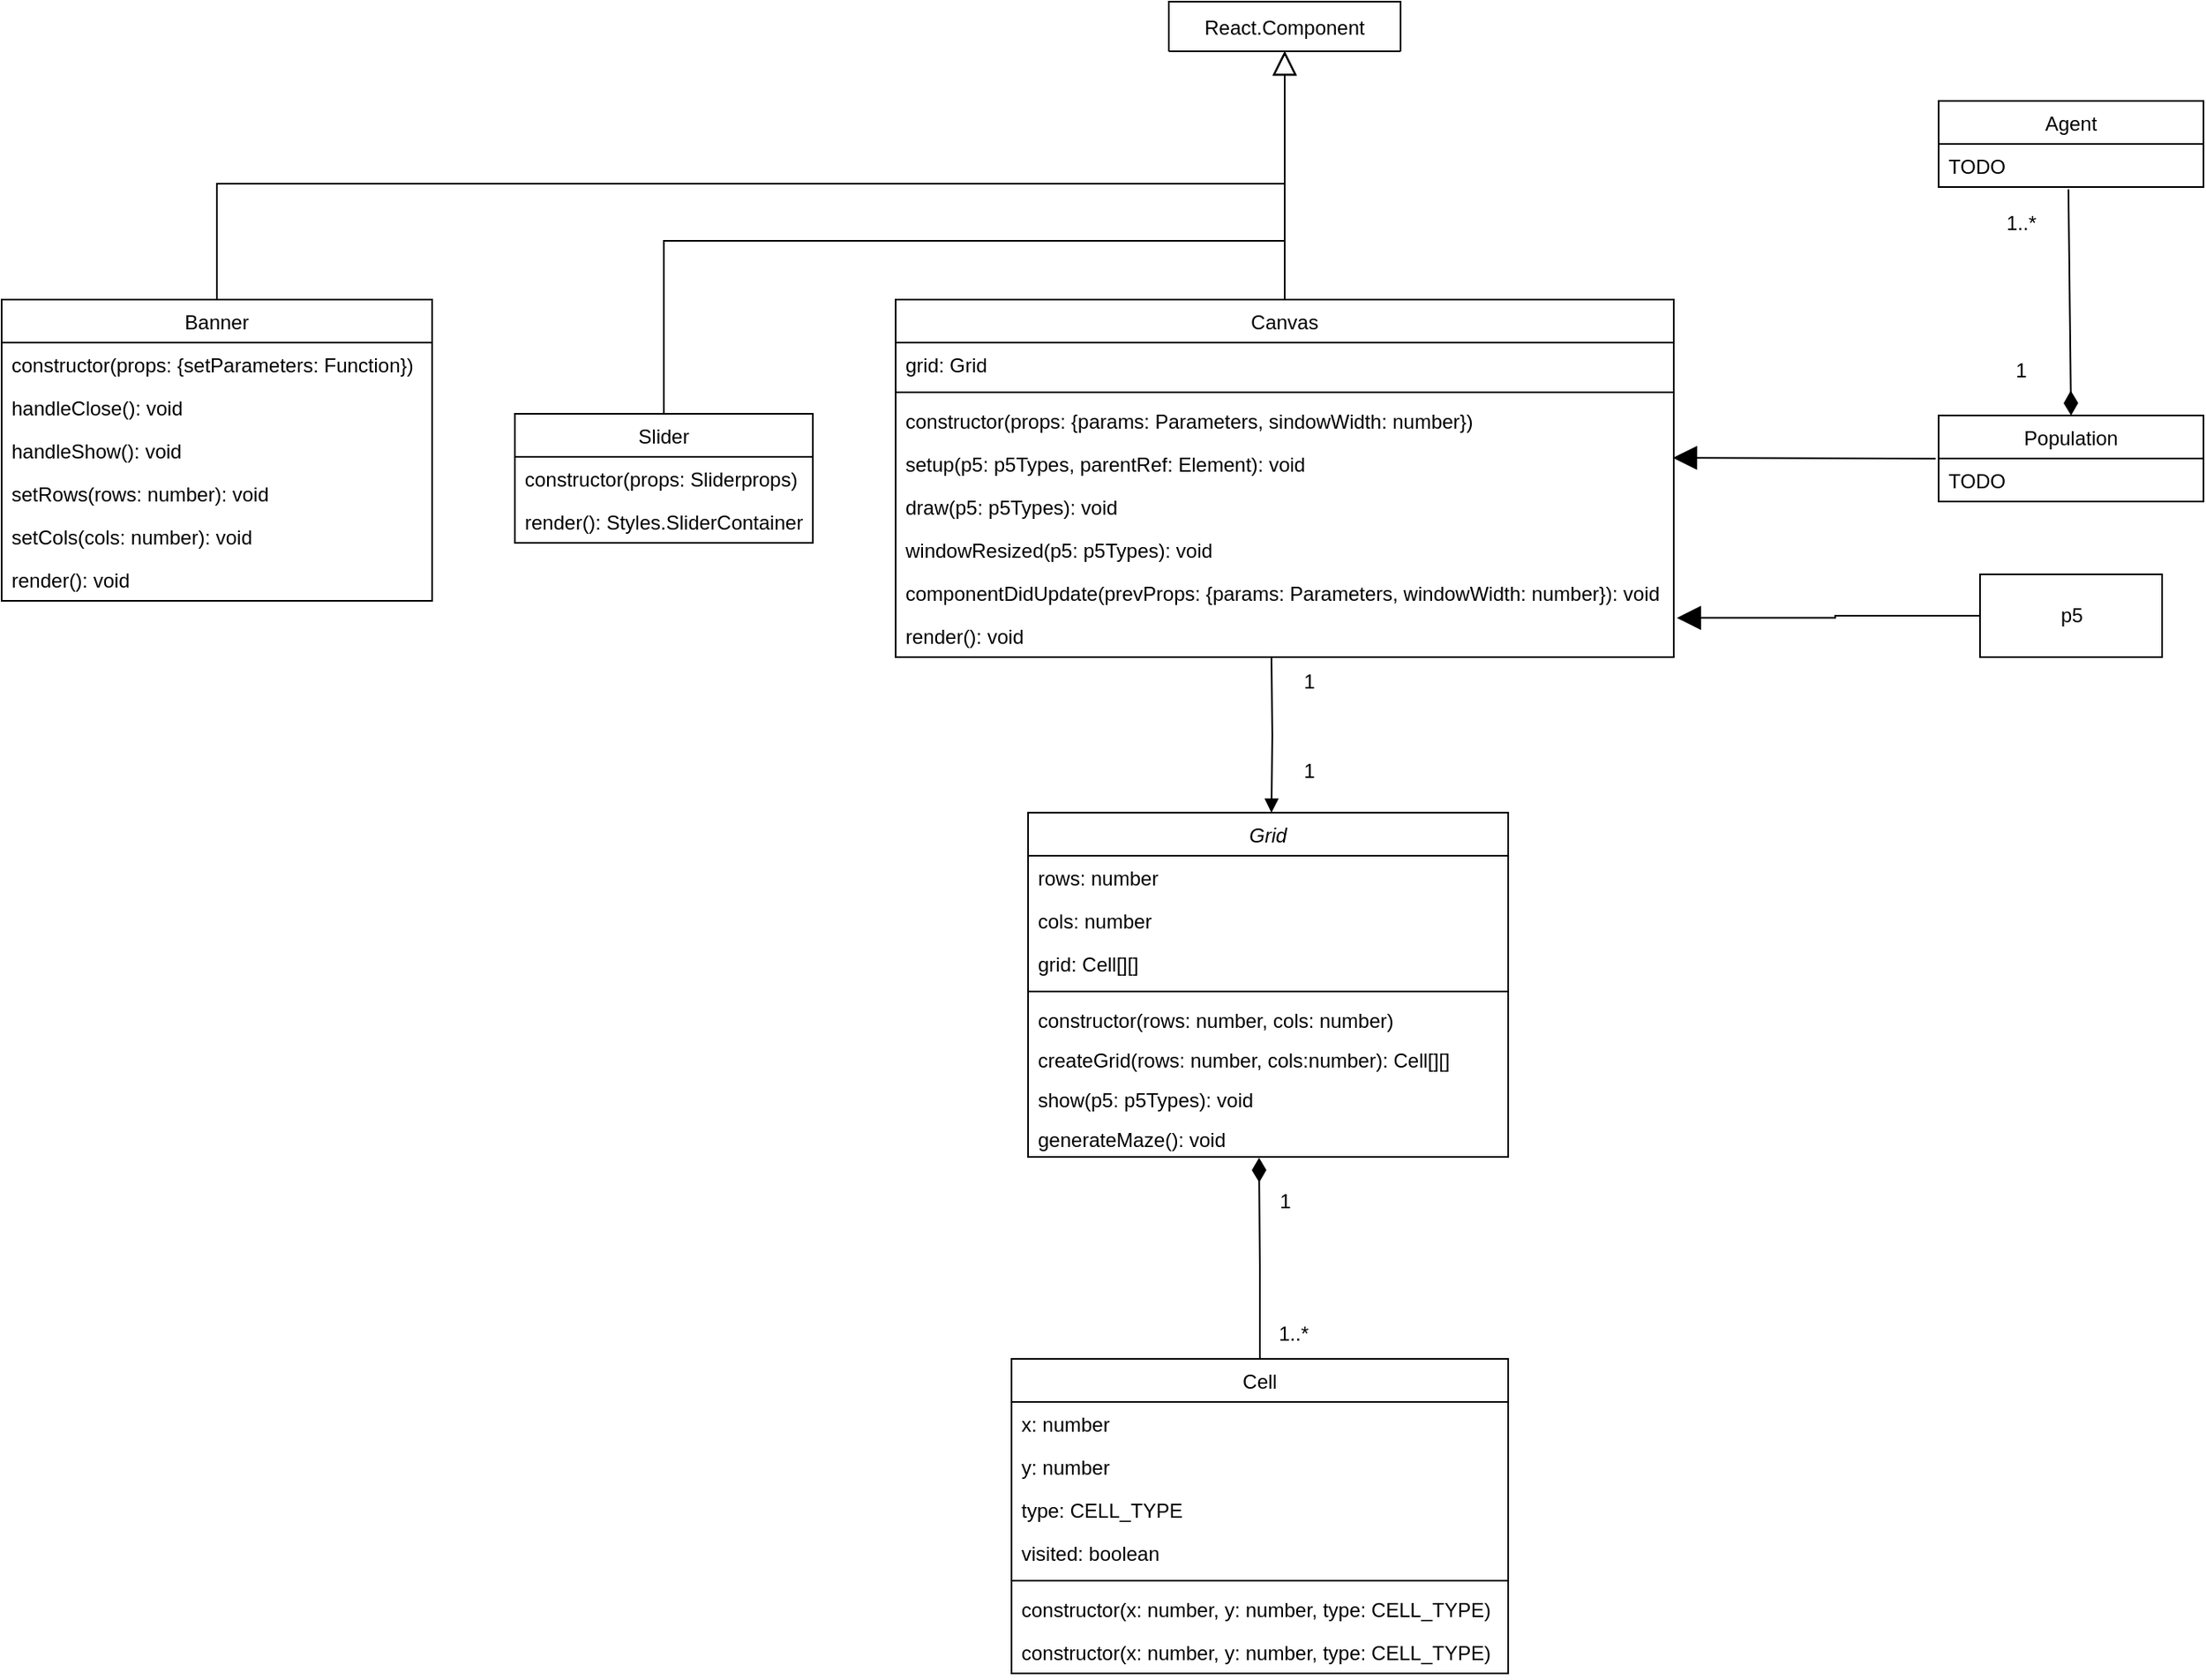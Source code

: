<mxfile version="20.5.1" type="device"><diagram id="C5RBs43oDa-KdzZeNtuy" name="Page-1"><mxGraphModel dx="1892" dy="894" grid="1" gridSize="10" guides="1" tooltips="1" connect="1" arrows="1" fold="1" page="1" pageScale="1" pageWidth="827" pageHeight="1169" math="0" shadow="0"><root><mxCell id="WIyWlLk6GJQsqaUBKTNV-0"/><mxCell id="WIyWlLk6GJQsqaUBKTNV-1" parent="WIyWlLk6GJQsqaUBKTNV-0"/><mxCell id="zkfFHV4jXpPFQw0GAbJ--0" value="Grid" style="swimlane;fontStyle=2;align=center;verticalAlign=top;childLayout=stackLayout;horizontal=1;startSize=26;horizontalStack=0;resizeParent=1;resizeLast=0;collapsible=1;marginBottom=0;rounded=0;shadow=0;strokeWidth=1;" parent="WIyWlLk6GJQsqaUBKTNV-1" vertex="1"><mxGeometry x="790" y="600" width="290" height="208" as="geometry"><mxRectangle x="230" y="140" width="160" height="26" as="alternateBounds"/></mxGeometry></mxCell><mxCell id="zkfFHV4jXpPFQw0GAbJ--2" value="rows: number" style="text;align=left;verticalAlign=top;spacingLeft=4;spacingRight=4;overflow=hidden;rotatable=0;points=[[0,0.5],[1,0.5]];portConstraint=eastwest;rounded=0;shadow=0;html=0;" parent="zkfFHV4jXpPFQw0GAbJ--0" vertex="1"><mxGeometry y="26" width="290" height="26" as="geometry"/></mxCell><mxCell id="zkfFHV4jXpPFQw0GAbJ--3" value="cols: number" style="text;align=left;verticalAlign=top;spacingLeft=4;spacingRight=4;overflow=hidden;rotatable=0;points=[[0,0.5],[1,0.5]];portConstraint=eastwest;rounded=0;shadow=0;html=0;" parent="zkfFHV4jXpPFQw0GAbJ--0" vertex="1"><mxGeometry y="52" width="290" height="26" as="geometry"/></mxCell><mxCell id="DsyBet8y7qv6SkmQqFS7-11" value="grid: Cell[][]" style="text;align=left;verticalAlign=top;spacingLeft=4;spacingRight=4;overflow=hidden;rotatable=0;points=[[0,0.5],[1,0.5]];portConstraint=eastwest;rounded=0;shadow=0;html=0;" parent="zkfFHV4jXpPFQw0GAbJ--0" vertex="1"><mxGeometry y="78" width="290" height="26" as="geometry"/></mxCell><mxCell id="zkfFHV4jXpPFQw0GAbJ--4" value="" style="line;html=1;strokeWidth=1;align=left;verticalAlign=middle;spacingTop=-1;spacingLeft=3;spacingRight=3;rotatable=0;labelPosition=right;points=[];portConstraint=eastwest;" parent="zkfFHV4jXpPFQw0GAbJ--0" vertex="1"><mxGeometry y="104" width="290" height="8" as="geometry"/></mxCell><mxCell id="zkfFHV4jXpPFQw0GAbJ--5" value="constructor(rows: number, cols: number)" style="text;align=left;verticalAlign=top;spacingLeft=4;spacingRight=4;overflow=hidden;rotatable=0;points=[[0,0.5],[1,0.5]];portConstraint=eastwest;" parent="zkfFHV4jXpPFQw0GAbJ--0" vertex="1"><mxGeometry y="112" width="290" height="24" as="geometry"/></mxCell><mxCell id="DsyBet8y7qv6SkmQqFS7-12" value="createGrid(rows: number, cols:number): Cell[][]" style="text;align=left;verticalAlign=top;spacingLeft=4;spacingRight=4;overflow=hidden;rotatable=0;points=[[0,0.5],[1,0.5]];portConstraint=eastwest;" parent="zkfFHV4jXpPFQw0GAbJ--0" vertex="1"><mxGeometry y="136" width="290" height="24" as="geometry"/></mxCell><mxCell id="DsyBet8y7qv6SkmQqFS7-13" value="show(p5: p5Types): void" style="text;align=left;verticalAlign=top;spacingLeft=4;spacingRight=4;overflow=hidden;rotatable=0;points=[[0,0.5],[1,0.5]];portConstraint=eastwest;" parent="zkfFHV4jXpPFQw0GAbJ--0" vertex="1"><mxGeometry y="160" width="290" height="24" as="geometry"/></mxCell><mxCell id="DsyBet8y7qv6SkmQqFS7-14" value="generateMaze(): void" style="text;align=left;verticalAlign=top;spacingLeft=4;spacingRight=4;overflow=hidden;rotatable=0;points=[[0,0.5],[1,0.5]];portConstraint=eastwest;" parent="zkfFHV4jXpPFQw0GAbJ--0" vertex="1"><mxGeometry y="184" width="290" height="24" as="geometry"/></mxCell><mxCell id="zl1azbCgxoWcTEaCsg8d-3" style="edgeStyle=orthogonalEdgeStyle;rounded=0;orthogonalLoop=1;jettySize=auto;html=1;exitX=0.5;exitY=0;exitDx=0;exitDy=0;entryX=0.5;entryY=1;entryDx=0;entryDy=0;startArrow=none;startFill=0;endArrow=block;endFill=0;endSize=12;" parent="WIyWlLk6GJQsqaUBKTNV-1" source="zkfFHV4jXpPFQw0GAbJ--6" target="DsyBet8y7qv6SkmQqFS7-42" edge="1"><mxGeometry relative="1" as="geometry"/></mxCell><mxCell id="zkfFHV4jXpPFQw0GAbJ--6" value="Banner" style="swimlane;fontStyle=0;align=center;verticalAlign=top;childLayout=stackLayout;horizontal=1;startSize=26;horizontalStack=0;resizeParent=1;resizeLast=0;collapsible=1;marginBottom=0;rounded=0;shadow=0;strokeWidth=1;" parent="WIyWlLk6GJQsqaUBKTNV-1" vertex="1"><mxGeometry x="170" y="290" width="260" height="182" as="geometry"><mxRectangle x="130" y="380" width="160" height="26" as="alternateBounds"/></mxGeometry></mxCell><mxCell id="zkfFHV4jXpPFQw0GAbJ--8" value="constructor(props: {setParameters: Function})" style="text;align=left;verticalAlign=top;spacingLeft=4;spacingRight=4;overflow=hidden;rotatable=0;points=[[0,0.5],[1,0.5]];portConstraint=eastwest;rounded=0;shadow=0;html=0;" parent="zkfFHV4jXpPFQw0GAbJ--6" vertex="1"><mxGeometry y="26" width="260" height="26" as="geometry"/></mxCell><mxCell id="zkfFHV4jXpPFQw0GAbJ--10" value="handleClose(): void" style="text;align=left;verticalAlign=top;spacingLeft=4;spacingRight=4;overflow=hidden;rotatable=0;points=[[0,0.5],[1,0.5]];portConstraint=eastwest;fontStyle=0" parent="zkfFHV4jXpPFQw0GAbJ--6" vertex="1"><mxGeometry y="52" width="260" height="26" as="geometry"/></mxCell><mxCell id="zkfFHV4jXpPFQw0GAbJ--11" value="handleShow(): void" style="text;align=left;verticalAlign=top;spacingLeft=4;spacingRight=4;overflow=hidden;rotatable=0;points=[[0,0.5],[1,0.5]];portConstraint=eastwest;" parent="zkfFHV4jXpPFQw0GAbJ--6" vertex="1"><mxGeometry y="78" width="260" height="26" as="geometry"/></mxCell><mxCell id="DsyBet8y7qv6SkmQqFS7-31" value="setRows(rows: number): void" style="text;align=left;verticalAlign=top;spacingLeft=4;spacingRight=4;overflow=hidden;rotatable=0;points=[[0,0.5],[1,0.5]];portConstraint=eastwest;" parent="zkfFHV4jXpPFQw0GAbJ--6" vertex="1"><mxGeometry y="104" width="260" height="26" as="geometry"/></mxCell><mxCell id="DsyBet8y7qv6SkmQqFS7-32" value="setCols(cols: number): void" style="text;align=left;verticalAlign=top;spacingLeft=4;spacingRight=4;overflow=hidden;rotatable=0;points=[[0,0.5],[1,0.5]];portConstraint=eastwest;" parent="zkfFHV4jXpPFQw0GAbJ--6" vertex="1"><mxGeometry y="130" width="260" height="26" as="geometry"/></mxCell><mxCell id="DsyBet8y7qv6SkmQqFS7-33" value="render(): void" style="text;align=left;verticalAlign=top;spacingLeft=4;spacingRight=4;overflow=hidden;rotatable=0;points=[[0,0.5],[1,0.5]];portConstraint=eastwest;" parent="zkfFHV4jXpPFQw0GAbJ--6" vertex="1"><mxGeometry y="156" width="260" height="26" as="geometry"/></mxCell><mxCell id="zl1azbCgxoWcTEaCsg8d-5" style="edgeStyle=orthogonalEdgeStyle;rounded=0;orthogonalLoop=1;jettySize=auto;html=1;exitX=0.5;exitY=0;exitDx=0;exitDy=0;entryX=0.481;entryY=1.019;entryDx=0;entryDy=0;entryPerimeter=0;startArrow=none;startFill=0;endArrow=diamondThin;endFill=1;endSize=12;" parent="WIyWlLk6GJQsqaUBKTNV-1" source="zkfFHV4jXpPFQw0GAbJ--17" target="DsyBet8y7qv6SkmQqFS7-14" edge="1"><mxGeometry relative="1" as="geometry"/></mxCell><mxCell id="zkfFHV4jXpPFQw0GAbJ--17" value="Cell" style="swimlane;fontStyle=0;align=center;verticalAlign=top;childLayout=stackLayout;horizontal=1;startSize=26;horizontalStack=0;resizeParent=1;resizeLast=0;collapsible=1;marginBottom=0;rounded=0;shadow=0;strokeWidth=1;" parent="WIyWlLk6GJQsqaUBKTNV-1" vertex="1"><mxGeometry x="780" y="930" width="300" height="190" as="geometry"><mxRectangle x="550" y="140" width="160" height="26" as="alternateBounds"/></mxGeometry></mxCell><mxCell id="zkfFHV4jXpPFQw0GAbJ--18" value="x: number" style="text;align=left;verticalAlign=top;spacingLeft=4;spacingRight=4;overflow=hidden;rotatable=0;points=[[0,0.5],[1,0.5]];portConstraint=eastwest;" parent="zkfFHV4jXpPFQw0GAbJ--17" vertex="1"><mxGeometry y="26" width="300" height="26" as="geometry"/></mxCell><mxCell id="zkfFHV4jXpPFQw0GAbJ--19" value="y: number" style="text;align=left;verticalAlign=top;spacingLeft=4;spacingRight=4;overflow=hidden;rotatable=0;points=[[0,0.5],[1,0.5]];portConstraint=eastwest;rounded=0;shadow=0;html=0;" parent="zkfFHV4jXpPFQw0GAbJ--17" vertex="1"><mxGeometry y="52" width="300" height="26" as="geometry"/></mxCell><mxCell id="zkfFHV4jXpPFQw0GAbJ--20" value="type: CELL_TYPE" style="text;align=left;verticalAlign=top;spacingLeft=4;spacingRight=4;overflow=hidden;rotatable=0;points=[[0,0.5],[1,0.5]];portConstraint=eastwest;rounded=0;shadow=0;html=0;" parent="zkfFHV4jXpPFQw0GAbJ--17" vertex="1"><mxGeometry y="78" width="300" height="26" as="geometry"/></mxCell><mxCell id="zkfFHV4jXpPFQw0GAbJ--21" value="visited: boolean" style="text;align=left;verticalAlign=top;spacingLeft=4;spacingRight=4;overflow=hidden;rotatable=0;points=[[0,0.5],[1,0.5]];portConstraint=eastwest;rounded=0;shadow=0;html=0;" parent="zkfFHV4jXpPFQw0GAbJ--17" vertex="1"><mxGeometry y="104" width="300" height="26" as="geometry"/></mxCell><mxCell id="zkfFHV4jXpPFQw0GAbJ--23" value="" style="line;html=1;strokeWidth=1;align=left;verticalAlign=middle;spacingTop=-1;spacingLeft=3;spacingRight=3;rotatable=0;labelPosition=right;points=[];portConstraint=eastwest;" parent="zkfFHV4jXpPFQw0GAbJ--17" vertex="1"><mxGeometry y="130" width="300" height="8" as="geometry"/></mxCell><mxCell id="DsyBet8y7qv6SkmQqFS7-47" value="constructor(x: number, y: number, type: CELL_TYPE)" style="text;align=left;verticalAlign=top;spacingLeft=4;spacingRight=4;overflow=hidden;rotatable=0;points=[[0,0.5],[1,0.5]];portConstraint=eastwest;" parent="zkfFHV4jXpPFQw0GAbJ--17" vertex="1"><mxGeometry y="138" width="300" height="26" as="geometry"/></mxCell><mxCell id="zkfFHV4jXpPFQw0GAbJ--24" value="constructor(x: number, y: number, type: CELL_TYPE)" style="text;align=left;verticalAlign=top;spacingLeft=4;spacingRight=4;overflow=hidden;rotatable=0;points=[[0,0.5],[1,0.5]];portConstraint=eastwest;" parent="zkfFHV4jXpPFQw0GAbJ--17" vertex="1"><mxGeometry y="164" width="300" height="26" as="geometry"/></mxCell><mxCell id="zl1azbCgxoWcTEaCsg8d-1" style="edgeStyle=orthogonalEdgeStyle;rounded=0;orthogonalLoop=1;jettySize=auto;html=1;exitX=0.5;exitY=0;exitDx=0;exitDy=0;entryX=0.5;entryY=1;entryDx=0;entryDy=0;startArrow=none;startFill=0;endArrow=block;endFill=0;endSize=12;" parent="WIyWlLk6GJQsqaUBKTNV-1" source="DsyBet8y7qv6SkmQqFS7-0" target="DsyBet8y7qv6SkmQqFS7-42" edge="1"><mxGeometry relative="1" as="geometry"/></mxCell><mxCell id="DsyBet8y7qv6SkmQqFS7-0" value="Canvas" style="swimlane;fontStyle=0;align=center;verticalAlign=top;childLayout=stackLayout;horizontal=1;startSize=26;horizontalStack=0;resizeParent=1;resizeParentMax=0;resizeLast=0;collapsible=1;marginBottom=0;" parent="WIyWlLk6GJQsqaUBKTNV-1" vertex="1"><mxGeometry x="710" y="290" width="470" height="216" as="geometry"/></mxCell><mxCell id="DsyBet8y7qv6SkmQqFS7-1" value="grid: Grid" style="text;strokeColor=none;fillColor=none;align=left;verticalAlign=top;spacingLeft=4;spacingRight=4;overflow=hidden;rotatable=0;points=[[0,0.5],[1,0.5]];portConstraint=eastwest;" parent="DsyBet8y7qv6SkmQqFS7-0" vertex="1"><mxGeometry y="26" width="470" height="26" as="geometry"/></mxCell><mxCell id="DsyBet8y7qv6SkmQqFS7-2" value="" style="line;strokeWidth=1;fillColor=none;align=left;verticalAlign=middle;spacingTop=-1;spacingLeft=3;spacingRight=3;rotatable=0;labelPosition=right;points=[];portConstraint=eastwest;strokeColor=inherit;" parent="DsyBet8y7qv6SkmQqFS7-0" vertex="1"><mxGeometry y="52" width="470" height="8" as="geometry"/></mxCell><mxCell id="DsyBet8y7qv6SkmQqFS7-3" value="constructor(props: {params: Parameters, sindowWidth: number})" style="text;strokeColor=none;fillColor=none;align=left;verticalAlign=top;spacingLeft=4;spacingRight=4;overflow=hidden;rotatable=0;points=[[0,0.5],[1,0.5]];portConstraint=eastwest;" parent="DsyBet8y7qv6SkmQqFS7-0" vertex="1"><mxGeometry y="60" width="470" height="26" as="geometry"/></mxCell><mxCell id="DsyBet8y7qv6SkmQqFS7-34" value="setup(p5: p5Types, parentRef: Element): void" style="text;strokeColor=none;fillColor=none;align=left;verticalAlign=top;spacingLeft=4;spacingRight=4;overflow=hidden;rotatable=0;points=[[0,0.5],[1,0.5]];portConstraint=eastwest;" parent="DsyBet8y7qv6SkmQqFS7-0" vertex="1"><mxGeometry y="86" width="470" height="26" as="geometry"/></mxCell><mxCell id="DsyBet8y7qv6SkmQqFS7-35" value="draw(p5: p5Types): void" style="text;strokeColor=none;fillColor=none;align=left;verticalAlign=top;spacingLeft=4;spacingRight=4;overflow=hidden;rotatable=0;points=[[0,0.5],[1,0.5]];portConstraint=eastwest;" parent="DsyBet8y7qv6SkmQqFS7-0" vertex="1"><mxGeometry y="112" width="470" height="26" as="geometry"/></mxCell><mxCell id="DsyBet8y7qv6SkmQqFS7-36" value="windowResized(p5: p5Types): void" style="text;strokeColor=none;fillColor=none;align=left;verticalAlign=top;spacingLeft=4;spacingRight=4;overflow=hidden;rotatable=0;points=[[0,0.5],[1,0.5]];portConstraint=eastwest;" parent="DsyBet8y7qv6SkmQqFS7-0" vertex="1"><mxGeometry y="138" width="470" height="26" as="geometry"/></mxCell><mxCell id="DsyBet8y7qv6SkmQqFS7-37" value="componentDidUpdate(prevProps: {params: Parameters, windowWidth: number}): void" style="text;strokeColor=none;fillColor=none;align=left;verticalAlign=top;spacingLeft=4;spacingRight=4;overflow=hidden;rotatable=0;points=[[0,0.5],[1,0.5]];portConstraint=eastwest;" parent="DsyBet8y7qv6SkmQqFS7-0" vertex="1"><mxGeometry y="164" width="470" height="26" as="geometry"/></mxCell><mxCell id="DsyBet8y7qv6SkmQqFS7-38" value="render(): void" style="text;strokeColor=none;fillColor=none;align=left;verticalAlign=top;spacingLeft=4;spacingRight=4;overflow=hidden;rotatable=0;points=[[0,0.5],[1,0.5]];portConstraint=eastwest;" parent="DsyBet8y7qv6SkmQqFS7-0" vertex="1"><mxGeometry y="190" width="470" height="26" as="geometry"/></mxCell><mxCell id="zl1azbCgxoWcTEaCsg8d-2" style="edgeStyle=orthogonalEdgeStyle;rounded=0;orthogonalLoop=1;jettySize=auto;html=1;exitX=0.5;exitY=0;exitDx=0;exitDy=0;startArrow=none;startFill=0;endArrow=block;endFill=0;endSize=12;" parent="WIyWlLk6GJQsqaUBKTNV-1" source="DsyBet8y7qv6SkmQqFS7-4" target="DsyBet8y7qv6SkmQqFS7-42" edge="1"><mxGeometry relative="1" as="geometry"/></mxCell><mxCell id="DsyBet8y7qv6SkmQqFS7-4" value="Slider" style="swimlane;fontStyle=0;align=center;verticalAlign=top;childLayout=stackLayout;horizontal=1;startSize=26;horizontalStack=0;resizeParent=1;resizeParentMax=0;resizeLast=0;collapsible=1;marginBottom=0;" parent="WIyWlLk6GJQsqaUBKTNV-1" vertex="1"><mxGeometry x="480" y="359" width="180" height="78" as="geometry"/></mxCell><mxCell id="DsyBet8y7qv6SkmQqFS7-5" value="constructor(props: Sliderprops)" style="text;strokeColor=none;fillColor=none;align=left;verticalAlign=top;spacingLeft=4;spacingRight=4;overflow=hidden;rotatable=0;points=[[0,0.5],[1,0.5]];portConstraint=eastwest;" parent="DsyBet8y7qv6SkmQqFS7-4" vertex="1"><mxGeometry y="26" width="180" height="26" as="geometry"/></mxCell><mxCell id="DsyBet8y7qv6SkmQqFS7-7" value="render(): Styles.SliderContainer" style="text;strokeColor=none;fillColor=none;align=left;verticalAlign=top;spacingLeft=4;spacingRight=4;overflow=hidden;rotatable=0;points=[[0,0.5],[1,0.5]];portConstraint=eastwest;" parent="DsyBet8y7qv6SkmQqFS7-4" vertex="1"><mxGeometry y="52" width="180" height="26" as="geometry"/></mxCell><mxCell id="DsyBet8y7qv6SkmQqFS7-42" value="React.Component" style="swimlane;fontStyle=0;childLayout=stackLayout;horizontal=1;startSize=30;fillColor=none;horizontalStack=0;resizeParent=1;resizeParentMax=0;resizeLast=0;collapsible=1;marginBottom=0;" parent="WIyWlLk6GJQsqaUBKTNV-1" vertex="1"><mxGeometry x="875" y="110" width="140" height="30" as="geometry"/></mxCell><mxCell id="47i2m1hNLNt9RKVJ-m52-0" value="Population" style="swimlane;fontStyle=0;align=center;verticalAlign=top;childLayout=stackLayout;horizontal=1;startSize=26;horizontalStack=0;resizeParent=1;resizeParentMax=0;resizeLast=0;collapsible=1;marginBottom=0;" parent="WIyWlLk6GJQsqaUBKTNV-1" vertex="1"><mxGeometry x="1340" y="360" width="160" height="52" as="geometry"/></mxCell><mxCell id="47i2m1hNLNt9RKVJ-m52-1" value="TODO" style="text;strokeColor=none;fillColor=none;align=left;verticalAlign=top;spacingLeft=4;spacingRight=4;overflow=hidden;rotatable=0;points=[[0,0.5],[1,0.5]];portConstraint=eastwest;" parent="47i2m1hNLNt9RKVJ-m52-0" vertex="1"><mxGeometry y="26" width="160" height="26" as="geometry"/></mxCell><mxCell id="47i2m1hNLNt9RKVJ-m52-4" value="Agent" style="swimlane;fontStyle=0;align=center;verticalAlign=top;childLayout=stackLayout;horizontal=1;startSize=26;horizontalStack=0;resizeParent=1;resizeParentMax=0;resizeLast=0;collapsible=1;marginBottom=0;" parent="WIyWlLk6GJQsqaUBKTNV-1" vertex="1"><mxGeometry x="1340" y="170" width="160" height="52" as="geometry"/></mxCell><mxCell id="47i2m1hNLNt9RKVJ-m52-5" value="TODO" style="text;strokeColor=none;fillColor=none;align=left;verticalAlign=top;spacingLeft=4;spacingRight=4;overflow=hidden;rotatable=0;points=[[0,0.5],[1,0.5]];portConstraint=eastwest;" parent="47i2m1hNLNt9RKVJ-m52-4" vertex="1"><mxGeometry y="26" width="160" height="26" as="geometry"/></mxCell><mxCell id="47i2m1hNLNt9RKVJ-m52-8" value="" style="endArrow=diamondThin;endFill=1;endSize=12;html=1;rounded=0;exitX=0.49;exitY=1.054;exitDx=0;exitDy=0;entryX=0.5;entryY=0;entryDx=0;entryDy=0;exitPerimeter=0;" parent="WIyWlLk6GJQsqaUBKTNV-1" source="47i2m1hNLNt9RKVJ-m52-5" target="47i2m1hNLNt9RKVJ-m52-0" edge="1"><mxGeometry width="160" relative="1" as="geometry"><mxPoint x="1020" y="240" as="sourcePoint"/><mxPoint x="1180" y="240" as="targetPoint"/></mxGeometry></mxCell><mxCell id="47i2m1hNLNt9RKVJ-m52-9" value="" style="endArrow=block;endFill=1;endSize=12;html=1;rounded=0;entryX=0.999;entryY=0.368;entryDx=0;entryDy=0;exitX=-0.011;exitY=0.005;exitDx=0;exitDy=0;exitPerimeter=0;entryPerimeter=0;" parent="WIyWlLk6GJQsqaUBKTNV-1" source="47i2m1hNLNt9RKVJ-m52-1" target="DsyBet8y7qv6SkmQqFS7-34" edge="1"><mxGeometry width="160" relative="1" as="geometry"><mxPoint x="1280" y="420" as="sourcePoint"/><mxPoint x="930" y="210" as="targetPoint"/></mxGeometry></mxCell><mxCell id="47i2m1hNLNt9RKVJ-m52-10" value="1" style="text;html=1;strokeColor=none;fillColor=none;align=center;verticalAlign=middle;whiteSpace=wrap;rounded=0;" parent="WIyWlLk6GJQsqaUBKTNV-1" vertex="1"><mxGeometry x="1360" y="318" width="60" height="30" as="geometry"/></mxCell><mxCell id="47i2m1hNLNt9RKVJ-m52-11" value="1..*" style="text;html=1;strokeColor=none;fillColor=none;align=center;verticalAlign=middle;whiteSpace=wrap;rounded=0;" parent="WIyWlLk6GJQsqaUBKTNV-1" vertex="1"><mxGeometry x="1360" y="229" width="60" height="30" as="geometry"/></mxCell><mxCell id="zl1azbCgxoWcTEaCsg8d-0" style="edgeStyle=orthogonalEdgeStyle;rounded=0;orthogonalLoop=1;jettySize=auto;html=1;entryX=0.483;entryY=1.006;entryDx=0;entryDy=0;entryPerimeter=0;startArrow=block;startFill=1;endArrow=none;endFill=0;endSize=12;" parent="WIyWlLk6GJQsqaUBKTNV-1" target="DsyBet8y7qv6SkmQqFS7-38" edge="1"><mxGeometry relative="1" as="geometry"><mxPoint x="937" y="600" as="sourcePoint"/></mxGeometry></mxCell><mxCell id="zl1azbCgxoWcTEaCsg8d-7" style="edgeStyle=orthogonalEdgeStyle;rounded=0;orthogonalLoop=1;jettySize=auto;html=1;entryX=1.004;entryY=0.089;entryDx=0;entryDy=0;entryPerimeter=0;startArrow=none;startFill=0;endArrow=block;endFill=1;endSize=12;" parent="WIyWlLk6GJQsqaUBKTNV-1" source="zl1azbCgxoWcTEaCsg8d-6" target="DsyBet8y7qv6SkmQqFS7-38" edge="1"><mxGeometry relative="1" as="geometry"/></mxCell><mxCell id="zl1azbCgxoWcTEaCsg8d-6" value="p5" style="html=1;" parent="WIyWlLk6GJQsqaUBKTNV-1" vertex="1"><mxGeometry x="1365" y="456" width="110" height="50" as="geometry"/></mxCell><mxCell id="zl1azbCgxoWcTEaCsg8d-8" value="1..*" style="text;html=1;align=center;verticalAlign=middle;resizable=0;points=[];autosize=1;strokeColor=none;fillColor=none;" parent="WIyWlLk6GJQsqaUBKTNV-1" vertex="1"><mxGeometry x="930" y="900" width="40" height="30" as="geometry"/></mxCell><mxCell id="zl1azbCgxoWcTEaCsg8d-9" value="1" style="text;html=1;align=center;verticalAlign=middle;resizable=0;points=[];autosize=1;strokeColor=none;fillColor=none;" parent="WIyWlLk6GJQsqaUBKTNV-1" vertex="1"><mxGeometry x="930" y="820" width="30" height="30" as="geometry"/></mxCell><mxCell id="QtPEayl3occ7Q1ljKm-h-0" value="1" style="text;html=1;strokeColor=none;fillColor=none;align=center;verticalAlign=middle;whiteSpace=wrap;rounded=0;" vertex="1" parent="WIyWlLk6GJQsqaUBKTNV-1"><mxGeometry x="930" y="506" width="60" height="30" as="geometry"/></mxCell><mxCell id="QtPEayl3occ7Q1ljKm-h-1" value="1" style="text;html=1;strokeColor=none;fillColor=none;align=center;verticalAlign=middle;whiteSpace=wrap;rounded=0;" vertex="1" parent="WIyWlLk6GJQsqaUBKTNV-1"><mxGeometry x="930" y="560" width="60" height="30" as="geometry"/></mxCell></root></mxGraphModel></diagram></mxfile>